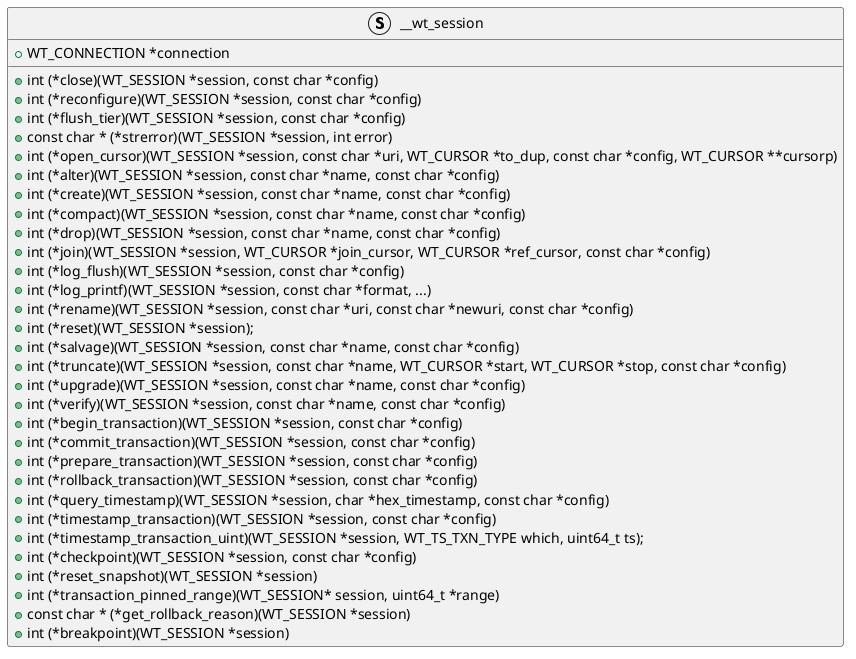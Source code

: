@startuml WT_SESSION

struct "__wt_session" as WT_SESSION {
    + WT_CONNECTION *connection
	+ int (*close)(WT_SESSION *session, const char *config)
	+ int (*reconfigure)(WT_SESSION *session, const char *config)
	+ int (*flush_tier)(WT_SESSION *session, const char *config)
	+ const char * (*strerror)(WT_SESSION *session, int error)
	+ int (*open_cursor)(WT_SESSION *session, const char *uri, WT_CURSOR *to_dup, const char *config, WT_CURSOR **cursorp)
	+ int (*alter)(WT_SESSION *session, const char *name, const char *config)
	+ int (*create)(WT_SESSION *session, const char *name, const char *config)
    + int (*compact)(WT_SESSION *session, const char *name, const char *config)
    + int (*drop)(WT_SESSION *session, const char *name, const char *config)
    + int (*join)(WT_SESSION *session, WT_CURSOR *join_cursor, WT_CURSOR *ref_cursor, const char *config)
    + int (*log_flush)(WT_SESSION *session, const char *config)
    + int (*log_printf)(WT_SESSION *session, const char *format, ...)
    + int (*rename)(WT_SESSION *session, const char *uri, const char *newuri, const char *config)
    + int (*reset)(WT_SESSION *session);
    + int (*salvage)(WT_SESSION *session, const char *name, const char *config)
    + int (*truncate)(WT_SESSION *session, const char *name, WT_CURSOR *start, WT_CURSOR *stop, const char *config)
    + int (*upgrade)(WT_SESSION *session, const char *name, const char *config)
    + int (*verify)(WT_SESSION *session, const char *name, const char *config)
    + int (*begin_transaction)(WT_SESSION *session, const char *config)
    + int (*commit_transaction)(WT_SESSION *session, const char *config)
    + int (*prepare_transaction)(WT_SESSION *session, const char *config)
    + int (*rollback_transaction)(WT_SESSION *session, const char *config)
    + int (*query_timestamp)(WT_SESSION *session, char *hex_timestamp, const char *config)
    + int (*timestamp_transaction)(WT_SESSION *session, const char *config)
    + int (*timestamp_transaction_uint)(WT_SESSION *session, WT_TS_TXN_TYPE which, uint64_t ts);
    + int (*checkpoint)(WT_SESSION *session, const char *config)
    + int (*reset_snapshot)(WT_SESSION *session)
    + int (*transaction_pinned_range)(WT_SESSION* session, uint64_t *range)
    + const char * (*get_rollback_reason)(WT_SESSION *session)
    + int (*breakpoint)(WT_SESSION *session)
}

@enduml